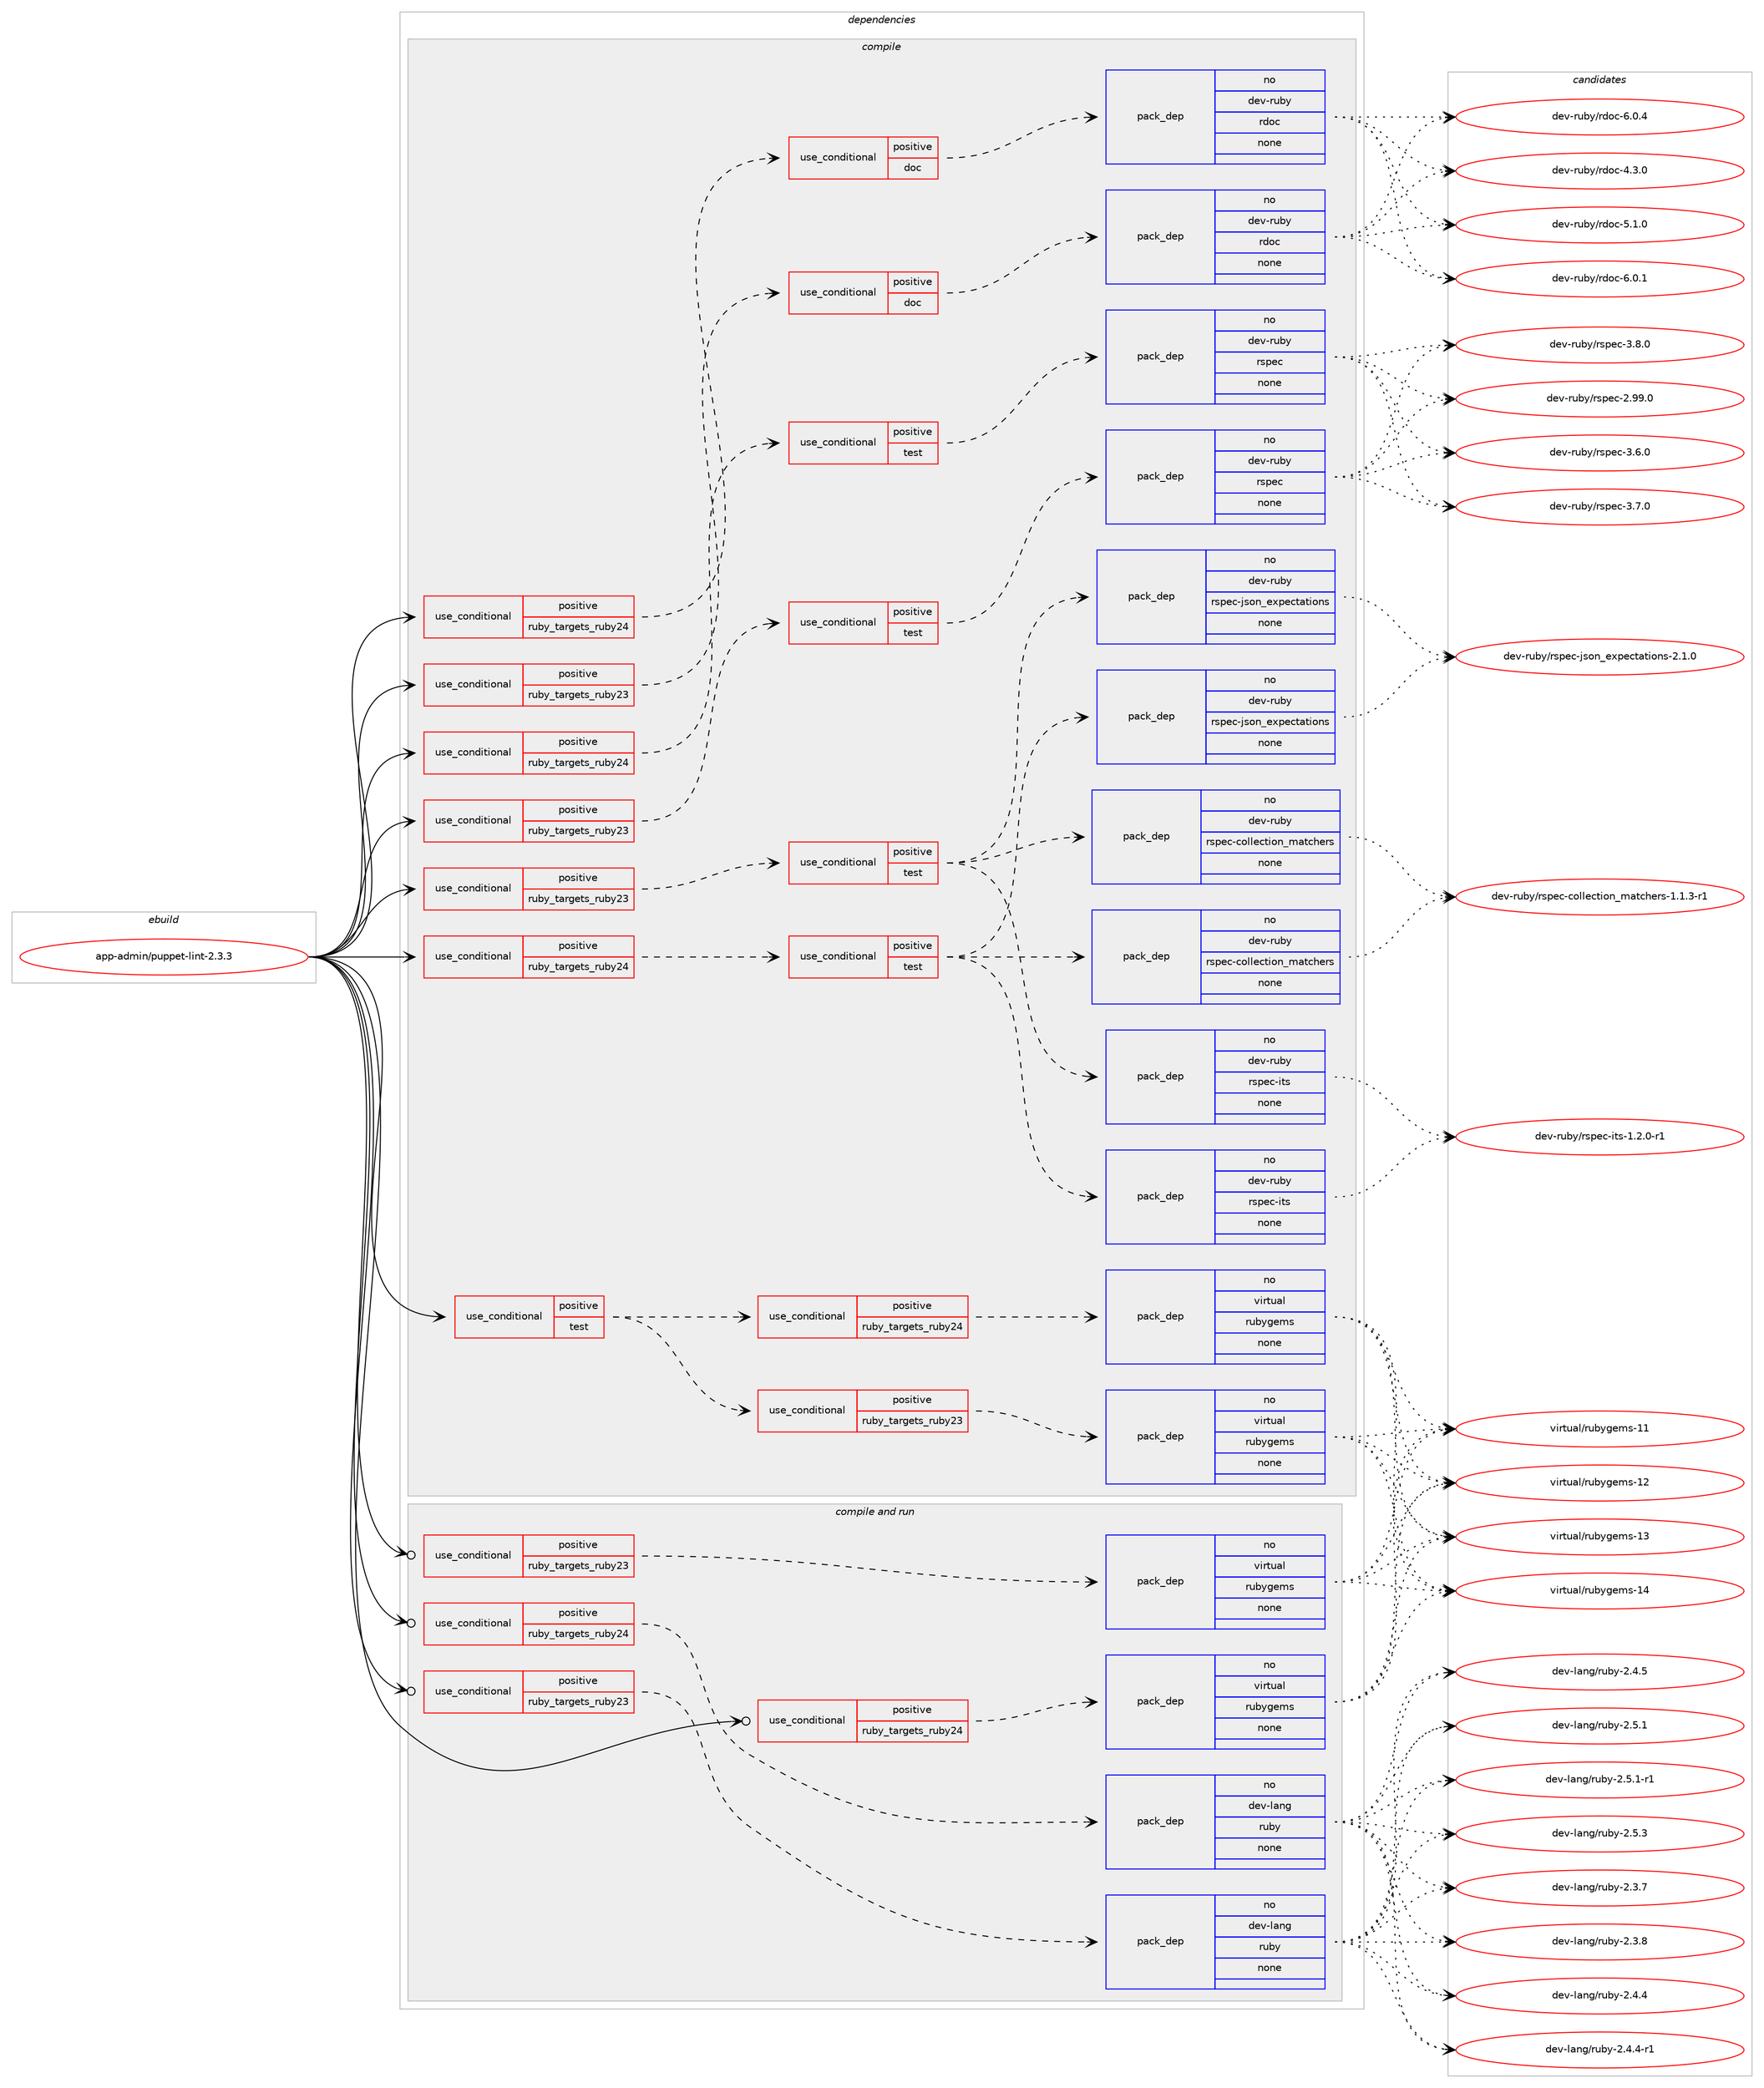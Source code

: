 digraph prolog {

# *************
# Graph options
# *************

newrank=true;
concentrate=true;
compound=true;
graph [rankdir=LR,fontname=Helvetica,fontsize=10,ranksep=1.5];#, ranksep=2.5, nodesep=0.2];
edge  [arrowhead=vee];
node  [fontname=Helvetica,fontsize=10];

# **********
# The ebuild
# **********

subgraph cluster_leftcol {
color=gray;
rank=same;
label=<<i>ebuild</i>>;
id [label="app-admin/puppet-lint-2.3.3", color=red, width=4, href="../app-admin/puppet-lint-2.3.3.svg"];
}

# ****************
# The dependencies
# ****************

subgraph cluster_midcol {
color=gray;
label=<<i>dependencies</i>>;
subgraph cluster_compile {
fillcolor="#eeeeee";
style=filled;
label=<<i>compile</i>>;
subgraph cond572 {
dependency2357 [label=<<TABLE BORDER="0" CELLBORDER="1" CELLSPACING="0" CELLPADDING="4"><TR><TD ROWSPAN="3" CELLPADDING="10">use_conditional</TD></TR><TR><TD>positive</TD></TR><TR><TD>ruby_targets_ruby23</TD></TR></TABLE>>, shape=none, color=red];
subgraph cond573 {
dependency2358 [label=<<TABLE BORDER="0" CELLBORDER="1" CELLSPACING="0" CELLPADDING="4"><TR><TD ROWSPAN="3" CELLPADDING="10">use_conditional</TD></TR><TR><TD>positive</TD></TR><TR><TD>doc</TD></TR></TABLE>>, shape=none, color=red];
subgraph pack1711 {
dependency2359 [label=<<TABLE BORDER="0" CELLBORDER="1" CELLSPACING="0" CELLPADDING="4" WIDTH="220"><TR><TD ROWSPAN="6" CELLPADDING="30">pack_dep</TD></TR><TR><TD WIDTH="110">no</TD></TR><TR><TD>dev-ruby</TD></TR><TR><TD>rdoc</TD></TR><TR><TD>none</TD></TR><TR><TD></TD></TR></TABLE>>, shape=none, color=blue];
}
dependency2358:e -> dependency2359:w [weight=20,style="dashed",arrowhead="vee"];
}
dependency2357:e -> dependency2358:w [weight=20,style="dashed",arrowhead="vee"];
}
id:e -> dependency2357:w [weight=20,style="solid",arrowhead="vee"];
subgraph cond574 {
dependency2360 [label=<<TABLE BORDER="0" CELLBORDER="1" CELLSPACING="0" CELLPADDING="4"><TR><TD ROWSPAN="3" CELLPADDING="10">use_conditional</TD></TR><TR><TD>positive</TD></TR><TR><TD>ruby_targets_ruby23</TD></TR></TABLE>>, shape=none, color=red];
subgraph cond575 {
dependency2361 [label=<<TABLE BORDER="0" CELLBORDER="1" CELLSPACING="0" CELLPADDING="4"><TR><TD ROWSPAN="3" CELLPADDING="10">use_conditional</TD></TR><TR><TD>positive</TD></TR><TR><TD>test</TD></TR></TABLE>>, shape=none, color=red];
subgraph pack1712 {
dependency2362 [label=<<TABLE BORDER="0" CELLBORDER="1" CELLSPACING="0" CELLPADDING="4" WIDTH="220"><TR><TD ROWSPAN="6" CELLPADDING="30">pack_dep</TD></TR><TR><TD WIDTH="110">no</TD></TR><TR><TD>dev-ruby</TD></TR><TR><TD>rspec</TD></TR><TR><TD>none</TD></TR><TR><TD></TD></TR></TABLE>>, shape=none, color=blue];
}
dependency2361:e -> dependency2362:w [weight=20,style="dashed",arrowhead="vee"];
}
dependency2360:e -> dependency2361:w [weight=20,style="dashed",arrowhead="vee"];
}
id:e -> dependency2360:w [weight=20,style="solid",arrowhead="vee"];
subgraph cond576 {
dependency2363 [label=<<TABLE BORDER="0" CELLBORDER="1" CELLSPACING="0" CELLPADDING="4"><TR><TD ROWSPAN="3" CELLPADDING="10">use_conditional</TD></TR><TR><TD>positive</TD></TR><TR><TD>ruby_targets_ruby23</TD></TR></TABLE>>, shape=none, color=red];
subgraph cond577 {
dependency2364 [label=<<TABLE BORDER="0" CELLBORDER="1" CELLSPACING="0" CELLPADDING="4"><TR><TD ROWSPAN="3" CELLPADDING="10">use_conditional</TD></TR><TR><TD>positive</TD></TR><TR><TD>test</TD></TR></TABLE>>, shape=none, color=red];
subgraph pack1713 {
dependency2365 [label=<<TABLE BORDER="0" CELLBORDER="1" CELLSPACING="0" CELLPADDING="4" WIDTH="220"><TR><TD ROWSPAN="6" CELLPADDING="30">pack_dep</TD></TR><TR><TD WIDTH="110">no</TD></TR><TR><TD>dev-ruby</TD></TR><TR><TD>rspec-its</TD></TR><TR><TD>none</TD></TR><TR><TD></TD></TR></TABLE>>, shape=none, color=blue];
}
dependency2364:e -> dependency2365:w [weight=20,style="dashed",arrowhead="vee"];
subgraph pack1714 {
dependency2366 [label=<<TABLE BORDER="0" CELLBORDER="1" CELLSPACING="0" CELLPADDING="4" WIDTH="220"><TR><TD ROWSPAN="6" CELLPADDING="30">pack_dep</TD></TR><TR><TD WIDTH="110">no</TD></TR><TR><TD>dev-ruby</TD></TR><TR><TD>rspec-collection_matchers</TD></TR><TR><TD>none</TD></TR><TR><TD></TD></TR></TABLE>>, shape=none, color=blue];
}
dependency2364:e -> dependency2366:w [weight=20,style="dashed",arrowhead="vee"];
subgraph pack1715 {
dependency2367 [label=<<TABLE BORDER="0" CELLBORDER="1" CELLSPACING="0" CELLPADDING="4" WIDTH="220"><TR><TD ROWSPAN="6" CELLPADDING="30">pack_dep</TD></TR><TR><TD WIDTH="110">no</TD></TR><TR><TD>dev-ruby</TD></TR><TR><TD>rspec-json_expectations</TD></TR><TR><TD>none</TD></TR><TR><TD></TD></TR></TABLE>>, shape=none, color=blue];
}
dependency2364:e -> dependency2367:w [weight=20,style="dashed",arrowhead="vee"];
}
dependency2363:e -> dependency2364:w [weight=20,style="dashed",arrowhead="vee"];
}
id:e -> dependency2363:w [weight=20,style="solid",arrowhead="vee"];
subgraph cond578 {
dependency2368 [label=<<TABLE BORDER="0" CELLBORDER="1" CELLSPACING="0" CELLPADDING="4"><TR><TD ROWSPAN="3" CELLPADDING="10">use_conditional</TD></TR><TR><TD>positive</TD></TR><TR><TD>ruby_targets_ruby24</TD></TR></TABLE>>, shape=none, color=red];
subgraph cond579 {
dependency2369 [label=<<TABLE BORDER="0" CELLBORDER="1" CELLSPACING="0" CELLPADDING="4"><TR><TD ROWSPAN="3" CELLPADDING="10">use_conditional</TD></TR><TR><TD>positive</TD></TR><TR><TD>doc</TD></TR></TABLE>>, shape=none, color=red];
subgraph pack1716 {
dependency2370 [label=<<TABLE BORDER="0" CELLBORDER="1" CELLSPACING="0" CELLPADDING="4" WIDTH="220"><TR><TD ROWSPAN="6" CELLPADDING="30">pack_dep</TD></TR><TR><TD WIDTH="110">no</TD></TR><TR><TD>dev-ruby</TD></TR><TR><TD>rdoc</TD></TR><TR><TD>none</TD></TR><TR><TD></TD></TR></TABLE>>, shape=none, color=blue];
}
dependency2369:e -> dependency2370:w [weight=20,style="dashed",arrowhead="vee"];
}
dependency2368:e -> dependency2369:w [weight=20,style="dashed",arrowhead="vee"];
}
id:e -> dependency2368:w [weight=20,style="solid",arrowhead="vee"];
subgraph cond580 {
dependency2371 [label=<<TABLE BORDER="0" CELLBORDER="1" CELLSPACING="0" CELLPADDING="4"><TR><TD ROWSPAN="3" CELLPADDING="10">use_conditional</TD></TR><TR><TD>positive</TD></TR><TR><TD>ruby_targets_ruby24</TD></TR></TABLE>>, shape=none, color=red];
subgraph cond581 {
dependency2372 [label=<<TABLE BORDER="0" CELLBORDER="1" CELLSPACING="0" CELLPADDING="4"><TR><TD ROWSPAN="3" CELLPADDING="10">use_conditional</TD></TR><TR><TD>positive</TD></TR><TR><TD>test</TD></TR></TABLE>>, shape=none, color=red];
subgraph pack1717 {
dependency2373 [label=<<TABLE BORDER="0" CELLBORDER="1" CELLSPACING="0" CELLPADDING="4" WIDTH="220"><TR><TD ROWSPAN="6" CELLPADDING="30">pack_dep</TD></TR><TR><TD WIDTH="110">no</TD></TR><TR><TD>dev-ruby</TD></TR><TR><TD>rspec</TD></TR><TR><TD>none</TD></TR><TR><TD></TD></TR></TABLE>>, shape=none, color=blue];
}
dependency2372:e -> dependency2373:w [weight=20,style="dashed",arrowhead="vee"];
}
dependency2371:e -> dependency2372:w [weight=20,style="dashed",arrowhead="vee"];
}
id:e -> dependency2371:w [weight=20,style="solid",arrowhead="vee"];
subgraph cond582 {
dependency2374 [label=<<TABLE BORDER="0" CELLBORDER="1" CELLSPACING="0" CELLPADDING="4"><TR><TD ROWSPAN="3" CELLPADDING="10">use_conditional</TD></TR><TR><TD>positive</TD></TR><TR><TD>ruby_targets_ruby24</TD></TR></TABLE>>, shape=none, color=red];
subgraph cond583 {
dependency2375 [label=<<TABLE BORDER="0" CELLBORDER="1" CELLSPACING="0" CELLPADDING="4"><TR><TD ROWSPAN="3" CELLPADDING="10">use_conditional</TD></TR><TR><TD>positive</TD></TR><TR><TD>test</TD></TR></TABLE>>, shape=none, color=red];
subgraph pack1718 {
dependency2376 [label=<<TABLE BORDER="0" CELLBORDER="1" CELLSPACING="0" CELLPADDING="4" WIDTH="220"><TR><TD ROWSPAN="6" CELLPADDING="30">pack_dep</TD></TR><TR><TD WIDTH="110">no</TD></TR><TR><TD>dev-ruby</TD></TR><TR><TD>rspec-its</TD></TR><TR><TD>none</TD></TR><TR><TD></TD></TR></TABLE>>, shape=none, color=blue];
}
dependency2375:e -> dependency2376:w [weight=20,style="dashed",arrowhead="vee"];
subgraph pack1719 {
dependency2377 [label=<<TABLE BORDER="0" CELLBORDER="1" CELLSPACING="0" CELLPADDING="4" WIDTH="220"><TR><TD ROWSPAN="6" CELLPADDING="30">pack_dep</TD></TR><TR><TD WIDTH="110">no</TD></TR><TR><TD>dev-ruby</TD></TR><TR><TD>rspec-collection_matchers</TD></TR><TR><TD>none</TD></TR><TR><TD></TD></TR></TABLE>>, shape=none, color=blue];
}
dependency2375:e -> dependency2377:w [weight=20,style="dashed",arrowhead="vee"];
subgraph pack1720 {
dependency2378 [label=<<TABLE BORDER="0" CELLBORDER="1" CELLSPACING="0" CELLPADDING="4" WIDTH="220"><TR><TD ROWSPAN="6" CELLPADDING="30">pack_dep</TD></TR><TR><TD WIDTH="110">no</TD></TR><TR><TD>dev-ruby</TD></TR><TR><TD>rspec-json_expectations</TD></TR><TR><TD>none</TD></TR><TR><TD></TD></TR></TABLE>>, shape=none, color=blue];
}
dependency2375:e -> dependency2378:w [weight=20,style="dashed",arrowhead="vee"];
}
dependency2374:e -> dependency2375:w [weight=20,style="dashed",arrowhead="vee"];
}
id:e -> dependency2374:w [weight=20,style="solid",arrowhead="vee"];
subgraph cond584 {
dependency2379 [label=<<TABLE BORDER="0" CELLBORDER="1" CELLSPACING="0" CELLPADDING="4"><TR><TD ROWSPAN="3" CELLPADDING="10">use_conditional</TD></TR><TR><TD>positive</TD></TR><TR><TD>test</TD></TR></TABLE>>, shape=none, color=red];
subgraph cond585 {
dependency2380 [label=<<TABLE BORDER="0" CELLBORDER="1" CELLSPACING="0" CELLPADDING="4"><TR><TD ROWSPAN="3" CELLPADDING="10">use_conditional</TD></TR><TR><TD>positive</TD></TR><TR><TD>ruby_targets_ruby23</TD></TR></TABLE>>, shape=none, color=red];
subgraph pack1721 {
dependency2381 [label=<<TABLE BORDER="0" CELLBORDER="1" CELLSPACING="0" CELLPADDING="4" WIDTH="220"><TR><TD ROWSPAN="6" CELLPADDING="30">pack_dep</TD></TR><TR><TD WIDTH="110">no</TD></TR><TR><TD>virtual</TD></TR><TR><TD>rubygems</TD></TR><TR><TD>none</TD></TR><TR><TD></TD></TR></TABLE>>, shape=none, color=blue];
}
dependency2380:e -> dependency2381:w [weight=20,style="dashed",arrowhead="vee"];
}
dependency2379:e -> dependency2380:w [weight=20,style="dashed",arrowhead="vee"];
subgraph cond586 {
dependency2382 [label=<<TABLE BORDER="0" CELLBORDER="1" CELLSPACING="0" CELLPADDING="4"><TR><TD ROWSPAN="3" CELLPADDING="10">use_conditional</TD></TR><TR><TD>positive</TD></TR><TR><TD>ruby_targets_ruby24</TD></TR></TABLE>>, shape=none, color=red];
subgraph pack1722 {
dependency2383 [label=<<TABLE BORDER="0" CELLBORDER="1" CELLSPACING="0" CELLPADDING="4" WIDTH="220"><TR><TD ROWSPAN="6" CELLPADDING="30">pack_dep</TD></TR><TR><TD WIDTH="110">no</TD></TR><TR><TD>virtual</TD></TR><TR><TD>rubygems</TD></TR><TR><TD>none</TD></TR><TR><TD></TD></TR></TABLE>>, shape=none, color=blue];
}
dependency2382:e -> dependency2383:w [weight=20,style="dashed",arrowhead="vee"];
}
dependency2379:e -> dependency2382:w [weight=20,style="dashed",arrowhead="vee"];
}
id:e -> dependency2379:w [weight=20,style="solid",arrowhead="vee"];
}
subgraph cluster_compileandrun {
fillcolor="#eeeeee";
style=filled;
label=<<i>compile and run</i>>;
subgraph cond587 {
dependency2384 [label=<<TABLE BORDER="0" CELLBORDER="1" CELLSPACING="0" CELLPADDING="4"><TR><TD ROWSPAN="3" CELLPADDING="10">use_conditional</TD></TR><TR><TD>positive</TD></TR><TR><TD>ruby_targets_ruby23</TD></TR></TABLE>>, shape=none, color=red];
subgraph pack1723 {
dependency2385 [label=<<TABLE BORDER="0" CELLBORDER="1" CELLSPACING="0" CELLPADDING="4" WIDTH="220"><TR><TD ROWSPAN="6" CELLPADDING="30">pack_dep</TD></TR><TR><TD WIDTH="110">no</TD></TR><TR><TD>dev-lang</TD></TR><TR><TD>ruby</TD></TR><TR><TD>none</TD></TR><TR><TD></TD></TR></TABLE>>, shape=none, color=blue];
}
dependency2384:e -> dependency2385:w [weight=20,style="dashed",arrowhead="vee"];
}
id:e -> dependency2384:w [weight=20,style="solid",arrowhead="odotvee"];
subgraph cond588 {
dependency2386 [label=<<TABLE BORDER="0" CELLBORDER="1" CELLSPACING="0" CELLPADDING="4"><TR><TD ROWSPAN="3" CELLPADDING="10">use_conditional</TD></TR><TR><TD>positive</TD></TR><TR><TD>ruby_targets_ruby23</TD></TR></TABLE>>, shape=none, color=red];
subgraph pack1724 {
dependency2387 [label=<<TABLE BORDER="0" CELLBORDER="1" CELLSPACING="0" CELLPADDING="4" WIDTH="220"><TR><TD ROWSPAN="6" CELLPADDING="30">pack_dep</TD></TR><TR><TD WIDTH="110">no</TD></TR><TR><TD>virtual</TD></TR><TR><TD>rubygems</TD></TR><TR><TD>none</TD></TR><TR><TD></TD></TR></TABLE>>, shape=none, color=blue];
}
dependency2386:e -> dependency2387:w [weight=20,style="dashed",arrowhead="vee"];
}
id:e -> dependency2386:w [weight=20,style="solid",arrowhead="odotvee"];
subgraph cond589 {
dependency2388 [label=<<TABLE BORDER="0" CELLBORDER="1" CELLSPACING="0" CELLPADDING="4"><TR><TD ROWSPAN="3" CELLPADDING="10">use_conditional</TD></TR><TR><TD>positive</TD></TR><TR><TD>ruby_targets_ruby24</TD></TR></TABLE>>, shape=none, color=red];
subgraph pack1725 {
dependency2389 [label=<<TABLE BORDER="0" CELLBORDER="1" CELLSPACING="0" CELLPADDING="4" WIDTH="220"><TR><TD ROWSPAN="6" CELLPADDING="30">pack_dep</TD></TR><TR><TD WIDTH="110">no</TD></TR><TR><TD>dev-lang</TD></TR><TR><TD>ruby</TD></TR><TR><TD>none</TD></TR><TR><TD></TD></TR></TABLE>>, shape=none, color=blue];
}
dependency2388:e -> dependency2389:w [weight=20,style="dashed",arrowhead="vee"];
}
id:e -> dependency2388:w [weight=20,style="solid",arrowhead="odotvee"];
subgraph cond590 {
dependency2390 [label=<<TABLE BORDER="0" CELLBORDER="1" CELLSPACING="0" CELLPADDING="4"><TR><TD ROWSPAN="3" CELLPADDING="10">use_conditional</TD></TR><TR><TD>positive</TD></TR><TR><TD>ruby_targets_ruby24</TD></TR></TABLE>>, shape=none, color=red];
subgraph pack1726 {
dependency2391 [label=<<TABLE BORDER="0" CELLBORDER="1" CELLSPACING="0" CELLPADDING="4" WIDTH="220"><TR><TD ROWSPAN="6" CELLPADDING="30">pack_dep</TD></TR><TR><TD WIDTH="110">no</TD></TR><TR><TD>virtual</TD></TR><TR><TD>rubygems</TD></TR><TR><TD>none</TD></TR><TR><TD></TD></TR></TABLE>>, shape=none, color=blue];
}
dependency2390:e -> dependency2391:w [weight=20,style="dashed",arrowhead="vee"];
}
id:e -> dependency2390:w [weight=20,style="solid",arrowhead="odotvee"];
}
subgraph cluster_run {
fillcolor="#eeeeee";
style=filled;
label=<<i>run</i>>;
}
}

# **************
# The candidates
# **************

subgraph cluster_choices {
rank=same;
color=gray;
label=<<i>candidates</i>>;

subgraph choice1711 {
color=black;
nodesep=1;
choice10010111845114117981214711410011199455246514648 [label="dev-ruby/rdoc-4.3.0", color=red, width=4,href="../dev-ruby/rdoc-4.3.0.svg"];
choice10010111845114117981214711410011199455346494648 [label="dev-ruby/rdoc-5.1.0", color=red, width=4,href="../dev-ruby/rdoc-5.1.0.svg"];
choice10010111845114117981214711410011199455446484649 [label="dev-ruby/rdoc-6.0.1", color=red, width=4,href="../dev-ruby/rdoc-6.0.1.svg"];
choice10010111845114117981214711410011199455446484652 [label="dev-ruby/rdoc-6.0.4", color=red, width=4,href="../dev-ruby/rdoc-6.0.4.svg"];
dependency2359:e -> choice10010111845114117981214711410011199455246514648:w [style=dotted,weight="100"];
dependency2359:e -> choice10010111845114117981214711410011199455346494648:w [style=dotted,weight="100"];
dependency2359:e -> choice10010111845114117981214711410011199455446484649:w [style=dotted,weight="100"];
dependency2359:e -> choice10010111845114117981214711410011199455446484652:w [style=dotted,weight="100"];
}
subgraph choice1712 {
color=black;
nodesep=1;
choice1001011184511411798121471141151121019945504657574648 [label="dev-ruby/rspec-2.99.0", color=red, width=4,href="../dev-ruby/rspec-2.99.0.svg"];
choice10010111845114117981214711411511210199455146544648 [label="dev-ruby/rspec-3.6.0", color=red, width=4,href="../dev-ruby/rspec-3.6.0.svg"];
choice10010111845114117981214711411511210199455146554648 [label="dev-ruby/rspec-3.7.0", color=red, width=4,href="../dev-ruby/rspec-3.7.0.svg"];
choice10010111845114117981214711411511210199455146564648 [label="dev-ruby/rspec-3.8.0", color=red, width=4,href="../dev-ruby/rspec-3.8.0.svg"];
dependency2362:e -> choice1001011184511411798121471141151121019945504657574648:w [style=dotted,weight="100"];
dependency2362:e -> choice10010111845114117981214711411511210199455146544648:w [style=dotted,weight="100"];
dependency2362:e -> choice10010111845114117981214711411511210199455146554648:w [style=dotted,weight="100"];
dependency2362:e -> choice10010111845114117981214711411511210199455146564648:w [style=dotted,weight="100"];
}
subgraph choice1713 {
color=black;
nodesep=1;
choice10010111845114117981214711411511210199451051161154549465046484511449 [label="dev-ruby/rspec-its-1.2.0-r1", color=red, width=4,href="../dev-ruby/rspec-its-1.2.0-r1.svg"];
dependency2365:e -> choice10010111845114117981214711411511210199451051161154549465046484511449:w [style=dotted,weight="100"];
}
subgraph choice1714 {
color=black;
nodesep=1;
choice100101118451141179812147114115112101994599111108108101991161051111109510997116991041011141154549464946514511449 [label="dev-ruby/rspec-collection_matchers-1.1.3-r1", color=red, width=4,href="../dev-ruby/rspec-collection_matchers-1.1.3-r1.svg"];
dependency2366:e -> choice100101118451141179812147114115112101994599111108108101991161051111109510997116991041011141154549464946514511449:w [style=dotted,weight="100"];
}
subgraph choice1715 {
color=black;
nodesep=1;
choice1001011184511411798121471141151121019945106115111110951011201121019911697116105111110115455046494648 [label="dev-ruby/rspec-json_expectations-2.1.0", color=red, width=4,href="../dev-ruby/rspec-json_expectations-2.1.0.svg"];
dependency2367:e -> choice1001011184511411798121471141151121019945106115111110951011201121019911697116105111110115455046494648:w [style=dotted,weight="100"];
}
subgraph choice1716 {
color=black;
nodesep=1;
choice10010111845114117981214711410011199455246514648 [label="dev-ruby/rdoc-4.3.0", color=red, width=4,href="../dev-ruby/rdoc-4.3.0.svg"];
choice10010111845114117981214711410011199455346494648 [label="dev-ruby/rdoc-5.1.0", color=red, width=4,href="../dev-ruby/rdoc-5.1.0.svg"];
choice10010111845114117981214711410011199455446484649 [label="dev-ruby/rdoc-6.0.1", color=red, width=4,href="../dev-ruby/rdoc-6.0.1.svg"];
choice10010111845114117981214711410011199455446484652 [label="dev-ruby/rdoc-6.0.4", color=red, width=4,href="../dev-ruby/rdoc-6.0.4.svg"];
dependency2370:e -> choice10010111845114117981214711410011199455246514648:w [style=dotted,weight="100"];
dependency2370:e -> choice10010111845114117981214711410011199455346494648:w [style=dotted,weight="100"];
dependency2370:e -> choice10010111845114117981214711410011199455446484649:w [style=dotted,weight="100"];
dependency2370:e -> choice10010111845114117981214711410011199455446484652:w [style=dotted,weight="100"];
}
subgraph choice1717 {
color=black;
nodesep=1;
choice1001011184511411798121471141151121019945504657574648 [label="dev-ruby/rspec-2.99.0", color=red, width=4,href="../dev-ruby/rspec-2.99.0.svg"];
choice10010111845114117981214711411511210199455146544648 [label="dev-ruby/rspec-3.6.0", color=red, width=4,href="../dev-ruby/rspec-3.6.0.svg"];
choice10010111845114117981214711411511210199455146554648 [label="dev-ruby/rspec-3.7.0", color=red, width=4,href="../dev-ruby/rspec-3.7.0.svg"];
choice10010111845114117981214711411511210199455146564648 [label="dev-ruby/rspec-3.8.0", color=red, width=4,href="../dev-ruby/rspec-3.8.0.svg"];
dependency2373:e -> choice1001011184511411798121471141151121019945504657574648:w [style=dotted,weight="100"];
dependency2373:e -> choice10010111845114117981214711411511210199455146544648:w [style=dotted,weight="100"];
dependency2373:e -> choice10010111845114117981214711411511210199455146554648:w [style=dotted,weight="100"];
dependency2373:e -> choice10010111845114117981214711411511210199455146564648:w [style=dotted,weight="100"];
}
subgraph choice1718 {
color=black;
nodesep=1;
choice10010111845114117981214711411511210199451051161154549465046484511449 [label="dev-ruby/rspec-its-1.2.0-r1", color=red, width=4,href="../dev-ruby/rspec-its-1.2.0-r1.svg"];
dependency2376:e -> choice10010111845114117981214711411511210199451051161154549465046484511449:w [style=dotted,weight="100"];
}
subgraph choice1719 {
color=black;
nodesep=1;
choice100101118451141179812147114115112101994599111108108101991161051111109510997116991041011141154549464946514511449 [label="dev-ruby/rspec-collection_matchers-1.1.3-r1", color=red, width=4,href="../dev-ruby/rspec-collection_matchers-1.1.3-r1.svg"];
dependency2377:e -> choice100101118451141179812147114115112101994599111108108101991161051111109510997116991041011141154549464946514511449:w [style=dotted,weight="100"];
}
subgraph choice1720 {
color=black;
nodesep=1;
choice1001011184511411798121471141151121019945106115111110951011201121019911697116105111110115455046494648 [label="dev-ruby/rspec-json_expectations-2.1.0", color=red, width=4,href="../dev-ruby/rspec-json_expectations-2.1.0.svg"];
dependency2378:e -> choice1001011184511411798121471141151121019945106115111110951011201121019911697116105111110115455046494648:w [style=dotted,weight="100"];
}
subgraph choice1721 {
color=black;
nodesep=1;
choice118105114116117971084711411798121103101109115454949 [label="virtual/rubygems-11", color=red, width=4,href="../virtual/rubygems-11.svg"];
choice118105114116117971084711411798121103101109115454950 [label="virtual/rubygems-12", color=red, width=4,href="../virtual/rubygems-12.svg"];
choice118105114116117971084711411798121103101109115454951 [label="virtual/rubygems-13", color=red, width=4,href="../virtual/rubygems-13.svg"];
choice118105114116117971084711411798121103101109115454952 [label="virtual/rubygems-14", color=red, width=4,href="../virtual/rubygems-14.svg"];
dependency2381:e -> choice118105114116117971084711411798121103101109115454949:w [style=dotted,weight="100"];
dependency2381:e -> choice118105114116117971084711411798121103101109115454950:w [style=dotted,weight="100"];
dependency2381:e -> choice118105114116117971084711411798121103101109115454951:w [style=dotted,weight="100"];
dependency2381:e -> choice118105114116117971084711411798121103101109115454952:w [style=dotted,weight="100"];
}
subgraph choice1722 {
color=black;
nodesep=1;
choice118105114116117971084711411798121103101109115454949 [label="virtual/rubygems-11", color=red, width=4,href="../virtual/rubygems-11.svg"];
choice118105114116117971084711411798121103101109115454950 [label="virtual/rubygems-12", color=red, width=4,href="../virtual/rubygems-12.svg"];
choice118105114116117971084711411798121103101109115454951 [label="virtual/rubygems-13", color=red, width=4,href="../virtual/rubygems-13.svg"];
choice118105114116117971084711411798121103101109115454952 [label="virtual/rubygems-14", color=red, width=4,href="../virtual/rubygems-14.svg"];
dependency2383:e -> choice118105114116117971084711411798121103101109115454949:w [style=dotted,weight="100"];
dependency2383:e -> choice118105114116117971084711411798121103101109115454950:w [style=dotted,weight="100"];
dependency2383:e -> choice118105114116117971084711411798121103101109115454951:w [style=dotted,weight="100"];
dependency2383:e -> choice118105114116117971084711411798121103101109115454952:w [style=dotted,weight="100"];
}
subgraph choice1723 {
color=black;
nodesep=1;
choice10010111845108971101034711411798121455046514655 [label="dev-lang/ruby-2.3.7", color=red, width=4,href="../dev-lang/ruby-2.3.7.svg"];
choice10010111845108971101034711411798121455046514656 [label="dev-lang/ruby-2.3.8", color=red, width=4,href="../dev-lang/ruby-2.3.8.svg"];
choice10010111845108971101034711411798121455046524652 [label="dev-lang/ruby-2.4.4", color=red, width=4,href="../dev-lang/ruby-2.4.4.svg"];
choice100101118451089711010347114117981214550465246524511449 [label="dev-lang/ruby-2.4.4-r1", color=red, width=4,href="../dev-lang/ruby-2.4.4-r1.svg"];
choice10010111845108971101034711411798121455046524653 [label="dev-lang/ruby-2.4.5", color=red, width=4,href="../dev-lang/ruby-2.4.5.svg"];
choice10010111845108971101034711411798121455046534649 [label="dev-lang/ruby-2.5.1", color=red, width=4,href="../dev-lang/ruby-2.5.1.svg"];
choice100101118451089711010347114117981214550465346494511449 [label="dev-lang/ruby-2.5.1-r1", color=red, width=4,href="../dev-lang/ruby-2.5.1-r1.svg"];
choice10010111845108971101034711411798121455046534651 [label="dev-lang/ruby-2.5.3", color=red, width=4,href="../dev-lang/ruby-2.5.3.svg"];
dependency2385:e -> choice10010111845108971101034711411798121455046514655:w [style=dotted,weight="100"];
dependency2385:e -> choice10010111845108971101034711411798121455046514656:w [style=dotted,weight="100"];
dependency2385:e -> choice10010111845108971101034711411798121455046524652:w [style=dotted,weight="100"];
dependency2385:e -> choice100101118451089711010347114117981214550465246524511449:w [style=dotted,weight="100"];
dependency2385:e -> choice10010111845108971101034711411798121455046524653:w [style=dotted,weight="100"];
dependency2385:e -> choice10010111845108971101034711411798121455046534649:w [style=dotted,weight="100"];
dependency2385:e -> choice100101118451089711010347114117981214550465346494511449:w [style=dotted,weight="100"];
dependency2385:e -> choice10010111845108971101034711411798121455046534651:w [style=dotted,weight="100"];
}
subgraph choice1724 {
color=black;
nodesep=1;
choice118105114116117971084711411798121103101109115454949 [label="virtual/rubygems-11", color=red, width=4,href="../virtual/rubygems-11.svg"];
choice118105114116117971084711411798121103101109115454950 [label="virtual/rubygems-12", color=red, width=4,href="../virtual/rubygems-12.svg"];
choice118105114116117971084711411798121103101109115454951 [label="virtual/rubygems-13", color=red, width=4,href="../virtual/rubygems-13.svg"];
choice118105114116117971084711411798121103101109115454952 [label="virtual/rubygems-14", color=red, width=4,href="../virtual/rubygems-14.svg"];
dependency2387:e -> choice118105114116117971084711411798121103101109115454949:w [style=dotted,weight="100"];
dependency2387:e -> choice118105114116117971084711411798121103101109115454950:w [style=dotted,weight="100"];
dependency2387:e -> choice118105114116117971084711411798121103101109115454951:w [style=dotted,weight="100"];
dependency2387:e -> choice118105114116117971084711411798121103101109115454952:w [style=dotted,weight="100"];
}
subgraph choice1725 {
color=black;
nodesep=1;
choice10010111845108971101034711411798121455046514655 [label="dev-lang/ruby-2.3.7", color=red, width=4,href="../dev-lang/ruby-2.3.7.svg"];
choice10010111845108971101034711411798121455046514656 [label="dev-lang/ruby-2.3.8", color=red, width=4,href="../dev-lang/ruby-2.3.8.svg"];
choice10010111845108971101034711411798121455046524652 [label="dev-lang/ruby-2.4.4", color=red, width=4,href="../dev-lang/ruby-2.4.4.svg"];
choice100101118451089711010347114117981214550465246524511449 [label="dev-lang/ruby-2.4.4-r1", color=red, width=4,href="../dev-lang/ruby-2.4.4-r1.svg"];
choice10010111845108971101034711411798121455046524653 [label="dev-lang/ruby-2.4.5", color=red, width=4,href="../dev-lang/ruby-2.4.5.svg"];
choice10010111845108971101034711411798121455046534649 [label="dev-lang/ruby-2.5.1", color=red, width=4,href="../dev-lang/ruby-2.5.1.svg"];
choice100101118451089711010347114117981214550465346494511449 [label="dev-lang/ruby-2.5.1-r1", color=red, width=4,href="../dev-lang/ruby-2.5.1-r1.svg"];
choice10010111845108971101034711411798121455046534651 [label="dev-lang/ruby-2.5.3", color=red, width=4,href="../dev-lang/ruby-2.5.3.svg"];
dependency2389:e -> choice10010111845108971101034711411798121455046514655:w [style=dotted,weight="100"];
dependency2389:e -> choice10010111845108971101034711411798121455046514656:w [style=dotted,weight="100"];
dependency2389:e -> choice10010111845108971101034711411798121455046524652:w [style=dotted,weight="100"];
dependency2389:e -> choice100101118451089711010347114117981214550465246524511449:w [style=dotted,weight="100"];
dependency2389:e -> choice10010111845108971101034711411798121455046524653:w [style=dotted,weight="100"];
dependency2389:e -> choice10010111845108971101034711411798121455046534649:w [style=dotted,weight="100"];
dependency2389:e -> choice100101118451089711010347114117981214550465346494511449:w [style=dotted,weight="100"];
dependency2389:e -> choice10010111845108971101034711411798121455046534651:w [style=dotted,weight="100"];
}
subgraph choice1726 {
color=black;
nodesep=1;
choice118105114116117971084711411798121103101109115454949 [label="virtual/rubygems-11", color=red, width=4,href="../virtual/rubygems-11.svg"];
choice118105114116117971084711411798121103101109115454950 [label="virtual/rubygems-12", color=red, width=4,href="../virtual/rubygems-12.svg"];
choice118105114116117971084711411798121103101109115454951 [label="virtual/rubygems-13", color=red, width=4,href="../virtual/rubygems-13.svg"];
choice118105114116117971084711411798121103101109115454952 [label="virtual/rubygems-14", color=red, width=4,href="../virtual/rubygems-14.svg"];
dependency2391:e -> choice118105114116117971084711411798121103101109115454949:w [style=dotted,weight="100"];
dependency2391:e -> choice118105114116117971084711411798121103101109115454950:w [style=dotted,weight="100"];
dependency2391:e -> choice118105114116117971084711411798121103101109115454951:w [style=dotted,weight="100"];
dependency2391:e -> choice118105114116117971084711411798121103101109115454952:w [style=dotted,weight="100"];
}
}

}
